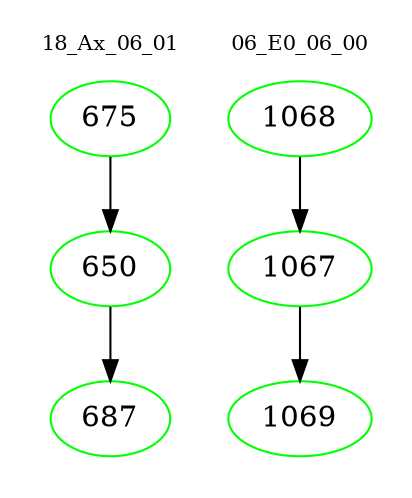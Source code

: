 digraph{
subgraph cluster_0 {
color = white
label = "18_Ax_06_01";
fontsize=10;
T0_675 [label="675", color="green"]
T0_675 -> T0_650 [color="black"]
T0_650 [label="650", color="green"]
T0_650 -> T0_687 [color="black"]
T0_687 [label="687", color="green"]
}
subgraph cluster_1 {
color = white
label = "06_E0_06_00";
fontsize=10;
T1_1068 [label="1068", color="green"]
T1_1068 -> T1_1067 [color="black"]
T1_1067 [label="1067", color="green"]
T1_1067 -> T1_1069 [color="black"]
T1_1069 [label="1069", color="green"]
}
}
